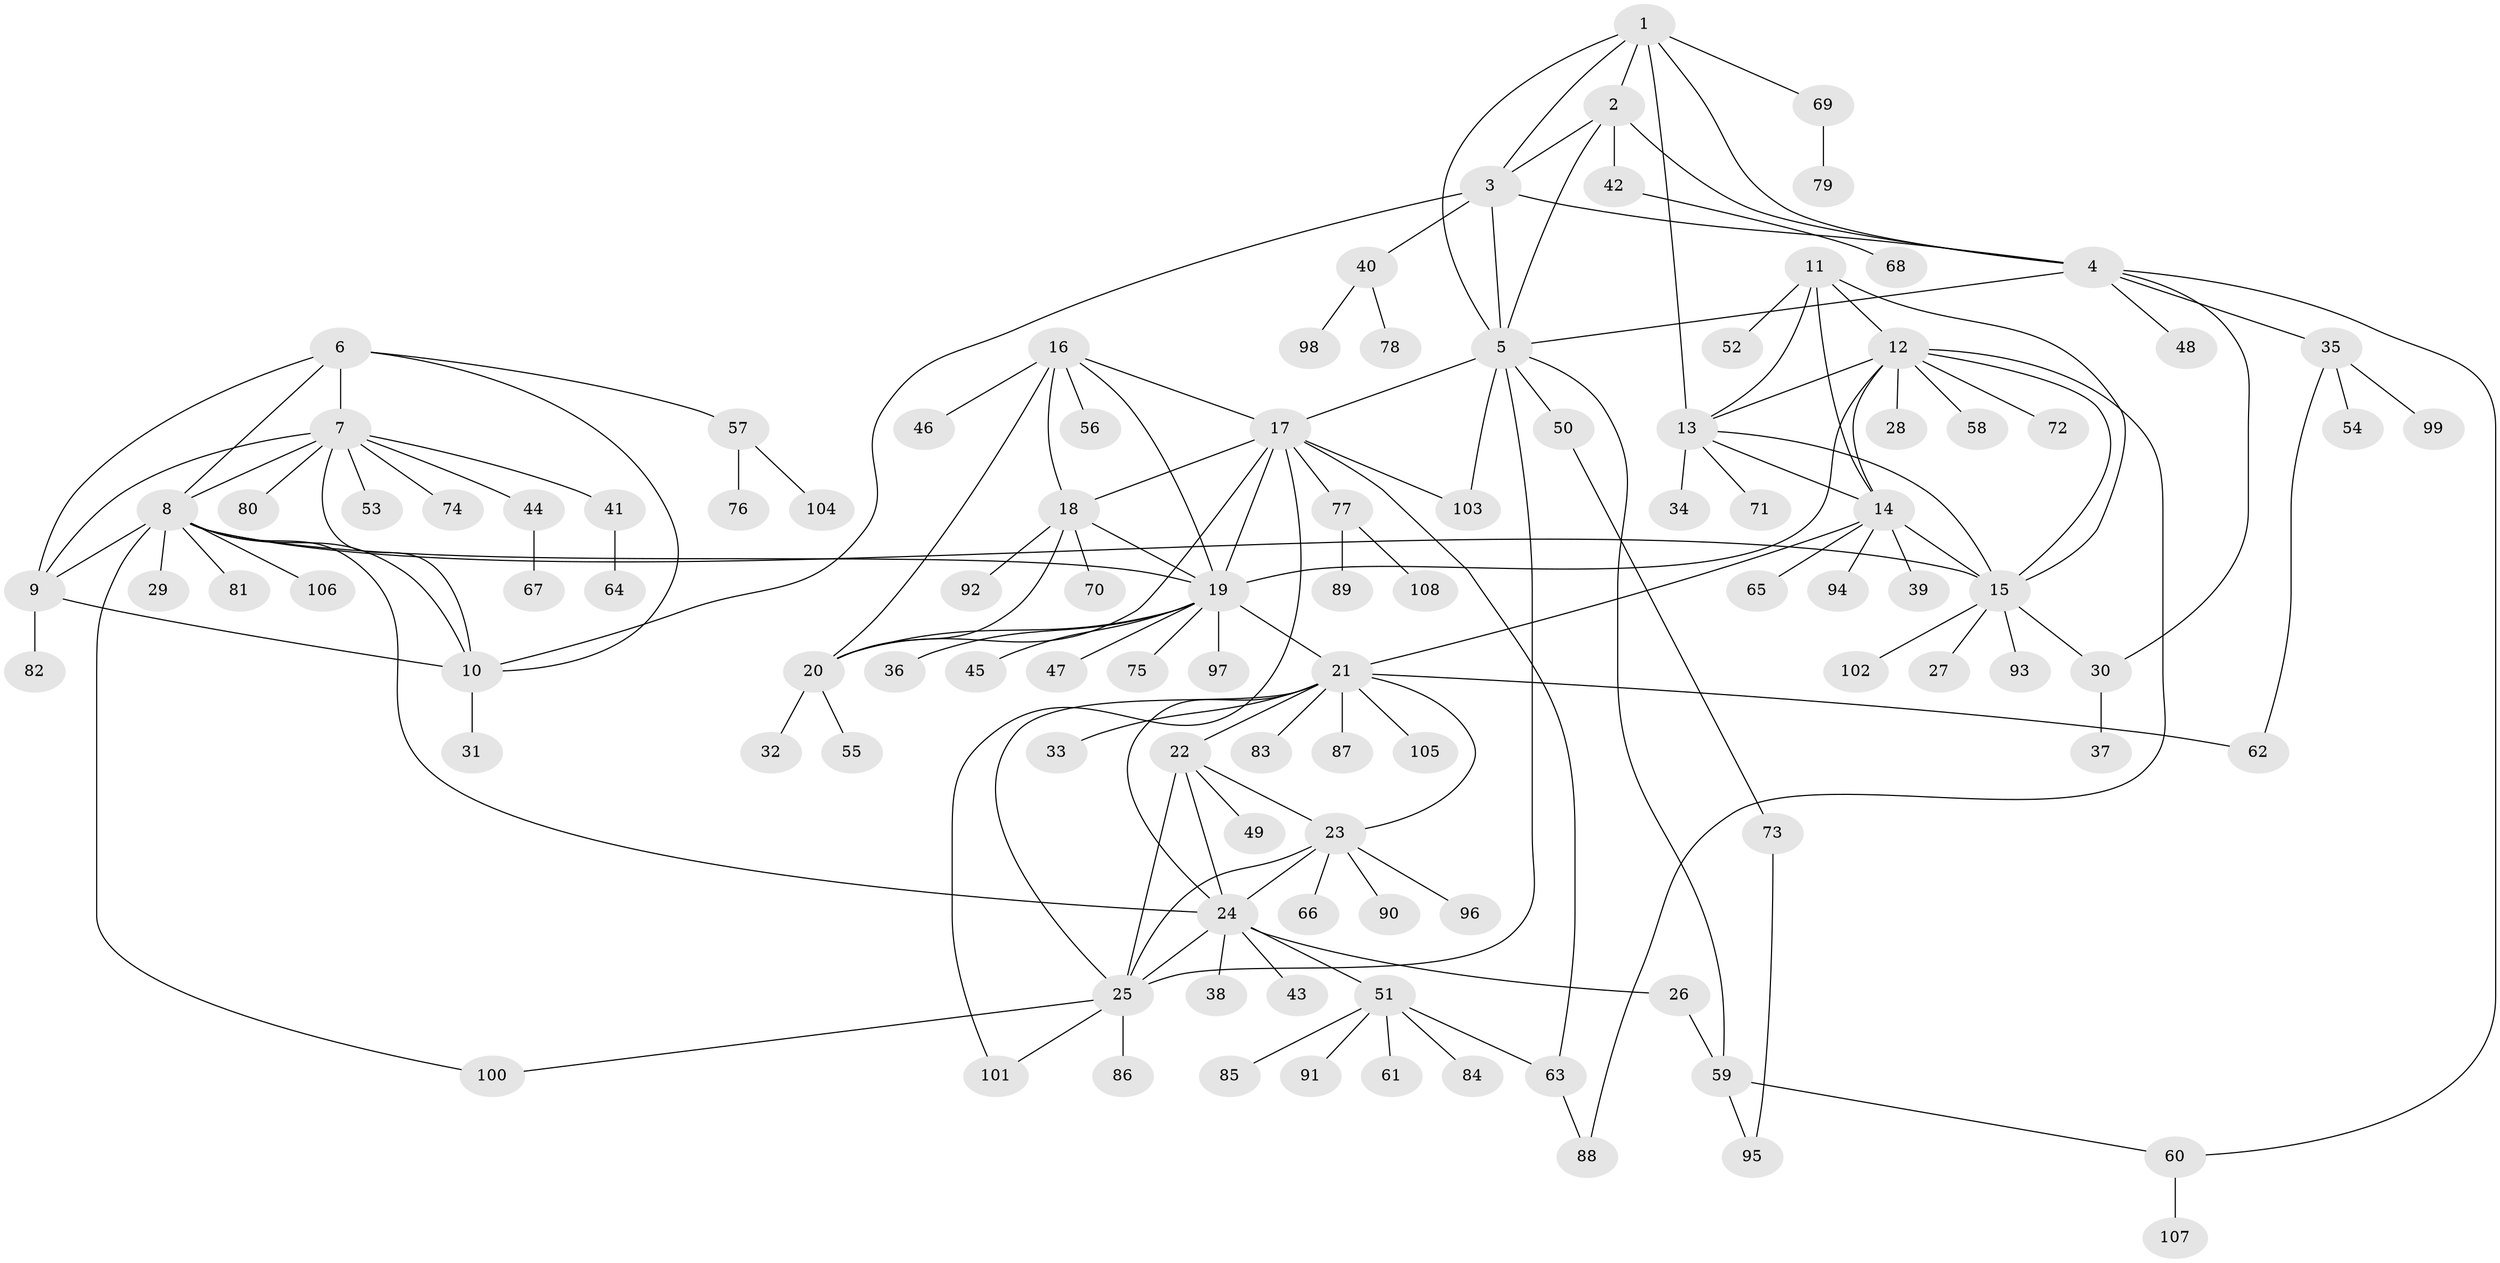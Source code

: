// Generated by graph-tools (version 1.1) at 2025/11/02/27/25 16:11:29]
// undirected, 108 vertices, 153 edges
graph export_dot {
graph [start="1"]
  node [color=gray90,style=filled];
  1;
  2;
  3;
  4;
  5;
  6;
  7;
  8;
  9;
  10;
  11;
  12;
  13;
  14;
  15;
  16;
  17;
  18;
  19;
  20;
  21;
  22;
  23;
  24;
  25;
  26;
  27;
  28;
  29;
  30;
  31;
  32;
  33;
  34;
  35;
  36;
  37;
  38;
  39;
  40;
  41;
  42;
  43;
  44;
  45;
  46;
  47;
  48;
  49;
  50;
  51;
  52;
  53;
  54;
  55;
  56;
  57;
  58;
  59;
  60;
  61;
  62;
  63;
  64;
  65;
  66;
  67;
  68;
  69;
  70;
  71;
  72;
  73;
  74;
  75;
  76;
  77;
  78;
  79;
  80;
  81;
  82;
  83;
  84;
  85;
  86;
  87;
  88;
  89;
  90;
  91;
  92;
  93;
  94;
  95;
  96;
  97;
  98;
  99;
  100;
  101;
  102;
  103;
  104;
  105;
  106;
  107;
  108;
  1 -- 2;
  1 -- 3;
  1 -- 4;
  1 -- 5;
  1 -- 13;
  1 -- 69;
  2 -- 3;
  2 -- 4;
  2 -- 5;
  2 -- 42;
  3 -- 4;
  3 -- 5;
  3 -- 10;
  3 -- 40;
  4 -- 5;
  4 -- 30;
  4 -- 35;
  4 -- 48;
  4 -- 60;
  5 -- 17;
  5 -- 25;
  5 -- 50;
  5 -- 59;
  5 -- 103;
  6 -- 7;
  6 -- 8;
  6 -- 9;
  6 -- 10;
  6 -- 57;
  7 -- 8;
  7 -- 9;
  7 -- 10;
  7 -- 41;
  7 -- 44;
  7 -- 53;
  7 -- 74;
  7 -- 80;
  8 -- 9;
  8 -- 10;
  8 -- 15;
  8 -- 19;
  8 -- 24;
  8 -- 29;
  8 -- 81;
  8 -- 100;
  8 -- 106;
  9 -- 10;
  9 -- 82;
  10 -- 31;
  11 -- 12;
  11 -- 13;
  11 -- 14;
  11 -- 15;
  11 -- 52;
  12 -- 13;
  12 -- 14;
  12 -- 15;
  12 -- 19;
  12 -- 28;
  12 -- 58;
  12 -- 72;
  12 -- 88;
  13 -- 14;
  13 -- 15;
  13 -- 34;
  13 -- 71;
  14 -- 15;
  14 -- 21;
  14 -- 39;
  14 -- 65;
  14 -- 94;
  15 -- 27;
  15 -- 30;
  15 -- 93;
  15 -- 102;
  16 -- 17;
  16 -- 18;
  16 -- 19;
  16 -- 20;
  16 -- 46;
  16 -- 56;
  17 -- 18;
  17 -- 19;
  17 -- 20;
  17 -- 63;
  17 -- 77;
  17 -- 101;
  17 -- 103;
  18 -- 19;
  18 -- 20;
  18 -- 70;
  18 -- 92;
  19 -- 20;
  19 -- 21;
  19 -- 36;
  19 -- 45;
  19 -- 47;
  19 -- 75;
  19 -- 97;
  20 -- 32;
  20 -- 55;
  21 -- 22;
  21 -- 23;
  21 -- 24;
  21 -- 25;
  21 -- 33;
  21 -- 62;
  21 -- 83;
  21 -- 87;
  21 -- 105;
  22 -- 23;
  22 -- 24;
  22 -- 25;
  22 -- 49;
  23 -- 24;
  23 -- 25;
  23 -- 66;
  23 -- 90;
  23 -- 96;
  24 -- 25;
  24 -- 26;
  24 -- 38;
  24 -- 43;
  24 -- 51;
  25 -- 86;
  25 -- 100;
  25 -- 101;
  26 -- 59;
  30 -- 37;
  35 -- 54;
  35 -- 62;
  35 -- 99;
  40 -- 78;
  40 -- 98;
  41 -- 64;
  42 -- 68;
  44 -- 67;
  50 -- 73;
  51 -- 61;
  51 -- 63;
  51 -- 84;
  51 -- 85;
  51 -- 91;
  57 -- 76;
  57 -- 104;
  59 -- 60;
  59 -- 95;
  60 -- 107;
  63 -- 88;
  69 -- 79;
  73 -- 95;
  77 -- 89;
  77 -- 108;
}
